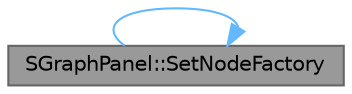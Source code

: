 digraph "SGraphPanel::SetNodeFactory"
{
 // INTERACTIVE_SVG=YES
 // LATEX_PDF_SIZE
  bgcolor="transparent";
  edge [fontname=Helvetica,fontsize=10,labelfontname=Helvetica,labelfontsize=10];
  node [fontname=Helvetica,fontsize=10,shape=box,height=0.2,width=0.4];
  rankdir="LR";
  Node1 [id="Node000001",label="SGraphPanel::SetNodeFactory",height=0.2,width=0.4,color="gray40", fillcolor="grey60", style="filled", fontcolor="black",tooltip="Sets the current widget factory."];
  Node1 -> Node1 [id="edge1_Node000001_Node000001",color="steelblue1",style="solid",tooltip=" "];
}
